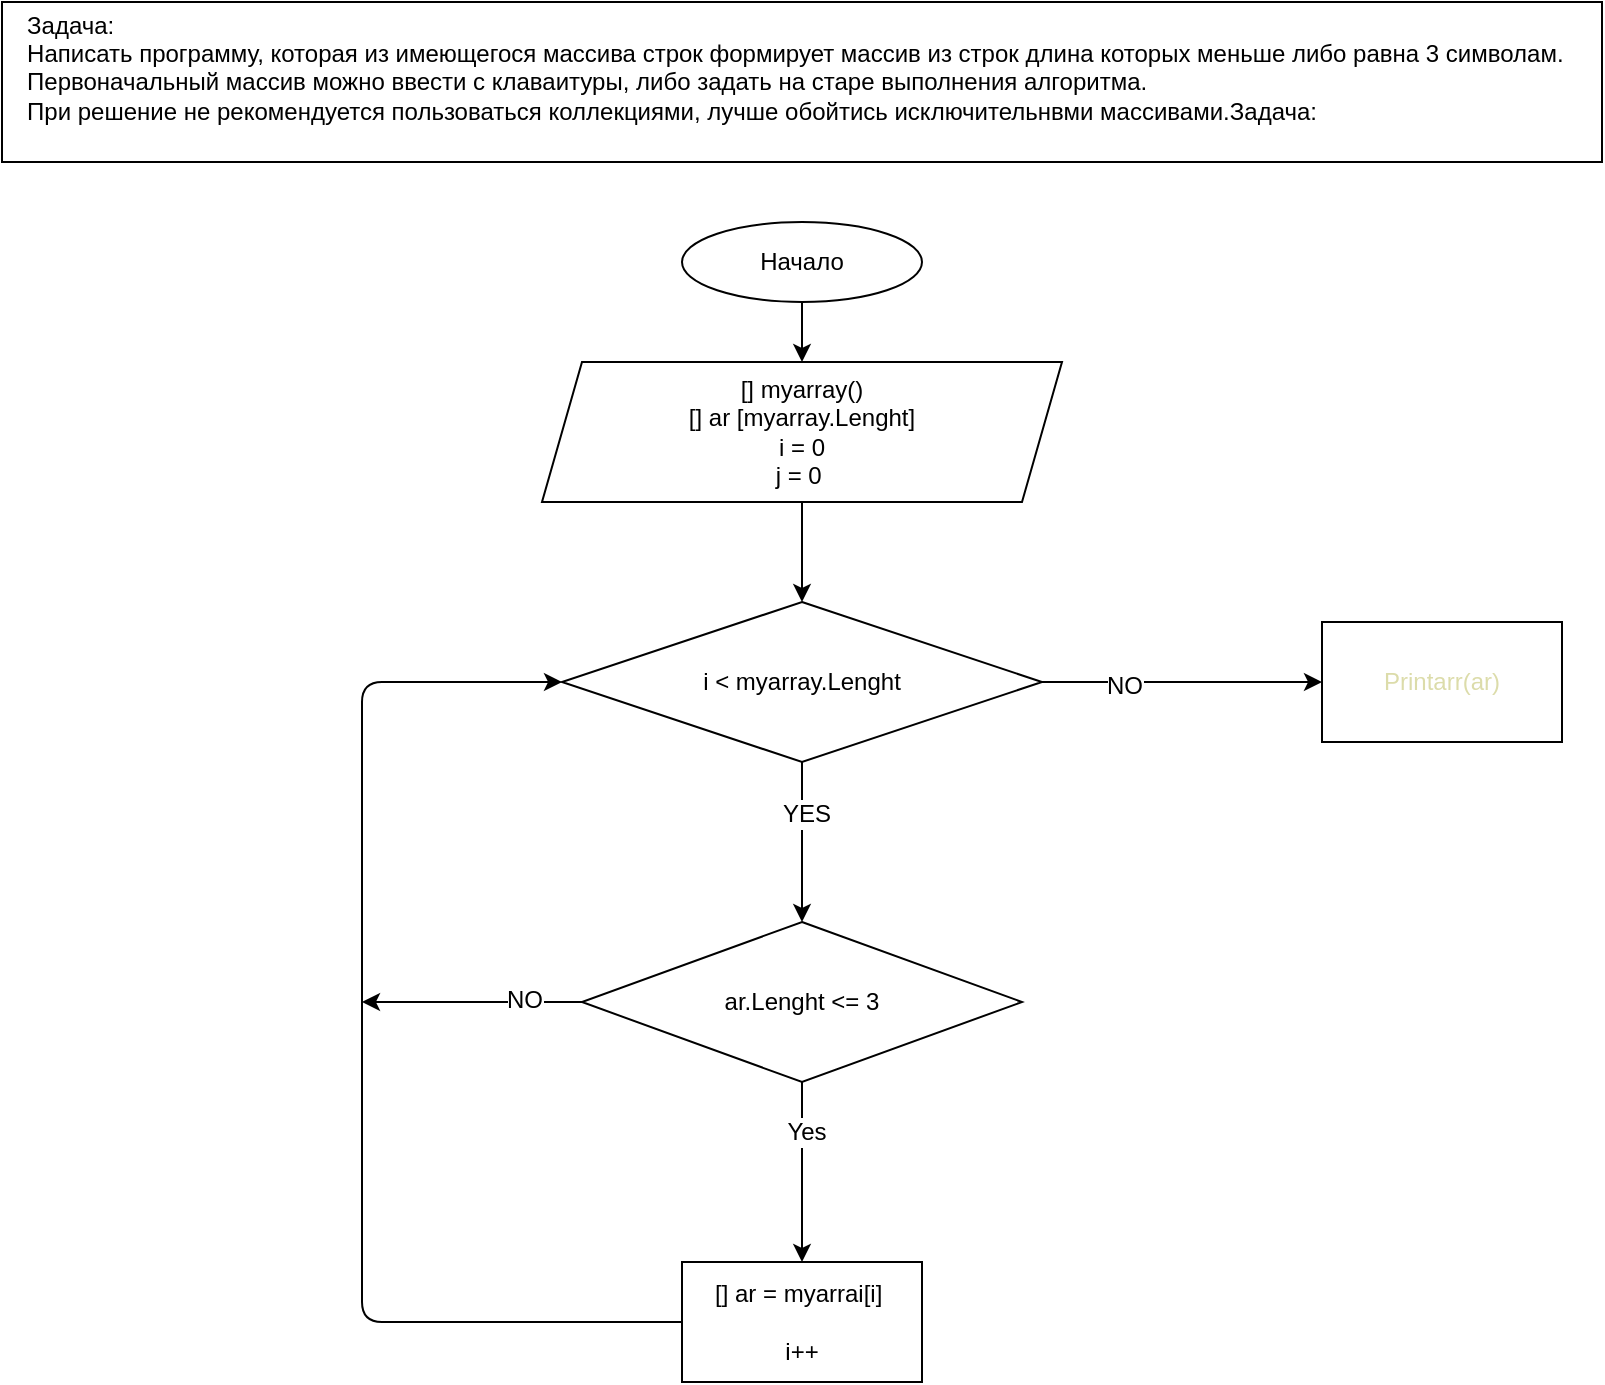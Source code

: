 <mxfile>
    <diagram id="R65bfkqB5BfwI4jI_dHJ" name="Страница 1">
        <mxGraphModel dx="1094" dy="475" grid="1" gridSize="10" guides="1" tooltips="1" connect="1" arrows="1" fold="1" page="1" pageScale="1" pageWidth="827" pageHeight="1169" math="0" shadow="0">
            <root>
                <mxCell id="0"/>
                <mxCell id="1" parent="0"/>
                <mxCell id="6" style="edgeStyle=none;html=1;exitX=0.5;exitY=1;exitDx=0;exitDy=0;entryX=0.5;entryY=0;entryDx=0;entryDy=0;fontFamily=Helvetica;fontSize=12;" edge="1" parent="1" source="2" target="12">
                    <mxGeometry relative="1" as="geometry">
                        <mxPoint x="420" y="200" as="targetPoint"/>
                    </mxGeometry>
                </mxCell>
                <mxCell id="2" value="Начало" style="ellipse;whiteSpace=wrap;html=1;" vertex="1" parent="1">
                    <mxGeometry x="360" y="130" width="120" height="40" as="geometry"/>
                </mxCell>
                <mxCell id="4" value="&lt;div style=&quot;text-align: justify&quot;&gt;Задача:&amp;nbsp;&lt;/div&gt;&lt;div style=&quot;text-align: justify&quot;&gt;Написать программу, которая из имеющегося массива строк формирует массив из строк длина которых меньше либо равна 3 символам.&amp;nbsp;&amp;nbsp;&lt;/div&gt;&lt;div style=&quot;text-align: justify&quot;&gt;Первоначальный массив можно ввести с клаваитуры, либо задать на старе выполнения алгоритма.&amp;nbsp;&lt;/div&gt;&lt;div style=&quot;text-align: justify&quot;&gt;При решение не рекомендуется пользоваться коллекциями, лучше обойтись исключительнвми массивами.&lt;span&gt;Задача:&amp;nbsp;&lt;/span&gt;&lt;/div&gt;&lt;div style=&quot;text-align: justify&quot;&gt;&lt;br&gt;&lt;/div&gt;" style="rounded=0;whiteSpace=wrap;html=1;fontFamily=Helvetica;fontSize=12;" vertex="1" parent="1">
                    <mxGeometry x="20" y="20" width="800" height="80" as="geometry"/>
                </mxCell>
                <mxCell id="9" value="" style="edgeStyle=none;html=1;fontFamily=Helvetica;fontSize=12;" edge="1" parent="1" source="7" target="8">
                    <mxGeometry relative="1" as="geometry"/>
                </mxCell>
                <mxCell id="14" value="NO" style="edgeLabel;html=1;align=center;verticalAlign=middle;resizable=0;points=[];fontSize=12;fontFamily=Helvetica;" vertex="1" connectable="0" parent="9">
                    <mxGeometry x="-0.414" y="-2" relative="1" as="geometry">
                        <mxPoint as="offset"/>
                    </mxGeometry>
                </mxCell>
                <mxCell id="11" value="" style="edgeStyle=none;html=1;fontFamily=Helvetica;fontSize=12;" edge="1" parent="1" source="7" target="10">
                    <mxGeometry relative="1" as="geometry"/>
                </mxCell>
                <mxCell id="15" value="YES" style="edgeLabel;html=1;align=center;verticalAlign=middle;resizable=0;points=[];fontSize=12;fontFamily=Helvetica;" vertex="1" connectable="0" parent="11">
                    <mxGeometry x="-0.35" y="2" relative="1" as="geometry">
                        <mxPoint as="offset"/>
                    </mxGeometry>
                </mxCell>
                <mxCell id="7" value="i &amp;lt; myarray.Lenght" style="rhombus;whiteSpace=wrap;html=1;fontFamily=Helvetica;fontSize=12;" vertex="1" parent="1">
                    <mxGeometry x="300" y="320" width="240" height="80" as="geometry"/>
                </mxCell>
                <mxCell id="8" value="&lt;font color=&quot;#dcdcaa&quot;&gt;Printarr(ar)&lt;/font&gt;" style="whiteSpace=wrap;html=1;" vertex="1" parent="1">
                    <mxGeometry x="680" y="330" width="120" height="60" as="geometry"/>
                </mxCell>
                <mxCell id="19" style="edgeStyle=none;html=1;exitX=0.5;exitY=1;exitDx=0;exitDy=0;entryX=0.5;entryY=0;entryDx=0;entryDy=0;fontFamily=Helvetica;fontSize=12;" edge="1" parent="1" source="10" target="18">
                    <mxGeometry relative="1" as="geometry"/>
                </mxCell>
                <mxCell id="21" value="Yes" style="edgeLabel;html=1;align=center;verticalAlign=middle;resizable=0;points=[];fontSize=12;fontFamily=Helvetica;" vertex="1" connectable="0" parent="19">
                    <mxGeometry x="-0.444" y="2" relative="1" as="geometry">
                        <mxPoint as="offset"/>
                    </mxGeometry>
                </mxCell>
                <mxCell id="22" style="edgeStyle=none;html=1;exitX=0;exitY=0.5;exitDx=0;exitDy=0;fontFamily=Helvetica;fontSize=12;" edge="1" parent="1" source="10">
                    <mxGeometry relative="1" as="geometry">
                        <mxPoint x="200" y="520" as="targetPoint"/>
                    </mxGeometry>
                </mxCell>
                <mxCell id="23" value="NO" style="edgeLabel;html=1;align=center;verticalAlign=middle;resizable=0;points=[];fontSize=12;fontFamily=Helvetica;" vertex="1" connectable="0" parent="22">
                    <mxGeometry x="-0.473" y="-1" relative="1" as="geometry">
                        <mxPoint as="offset"/>
                    </mxGeometry>
                </mxCell>
                <mxCell id="10" value="ar.Lenght &amp;lt;= 3" style="rhombus;whiteSpace=wrap;html=1;" vertex="1" parent="1">
                    <mxGeometry x="310" y="480" width="220" height="80" as="geometry"/>
                </mxCell>
                <mxCell id="13" style="edgeStyle=none;html=1;exitX=0.5;exitY=1;exitDx=0;exitDy=0;entryX=0.5;entryY=0;entryDx=0;entryDy=0;fontFamily=Helvetica;fontSize=12;" edge="1" parent="1" source="12" target="7">
                    <mxGeometry relative="1" as="geometry"/>
                </mxCell>
                <mxCell id="12" value="&lt;span&gt;[] myarray()&lt;/span&gt;&lt;br&gt;&lt;span&gt;[] ar [myarray.Lenght]&lt;/span&gt;&lt;br&gt;&lt;span&gt;i = 0&lt;/span&gt;&lt;br&gt;&lt;span&gt;j = 0&amp;nbsp;&lt;br&gt;&lt;/span&gt;" style="shape=parallelogram;perimeter=parallelogramPerimeter;whiteSpace=wrap;html=1;fixedSize=1;fontFamily=Helvetica;fontSize=12;" vertex="1" parent="1">
                    <mxGeometry x="290" y="200" width="260" height="70" as="geometry"/>
                </mxCell>
                <mxCell id="20" style="edgeStyle=none;html=1;exitX=0;exitY=0.5;exitDx=0;exitDy=0;entryX=0;entryY=0.5;entryDx=0;entryDy=0;fontFamily=Helvetica;fontSize=12;" edge="1" parent="1" source="18" target="7">
                    <mxGeometry relative="1" as="geometry">
                        <Array as="points">
                            <mxPoint x="200" y="680"/>
                            <mxPoint x="200" y="360"/>
                        </Array>
                    </mxGeometry>
                </mxCell>
                <mxCell id="18" value="[] ar = myarrai[i]&amp;nbsp;&lt;br&gt;&lt;br&gt;i++" style="rounded=0;whiteSpace=wrap;html=1;fontFamily=Helvetica;fontSize=12;" vertex="1" parent="1">
                    <mxGeometry x="360" y="650" width="120" height="60" as="geometry"/>
                </mxCell>
            </root>
        </mxGraphModel>
    </diagram>
</mxfile>